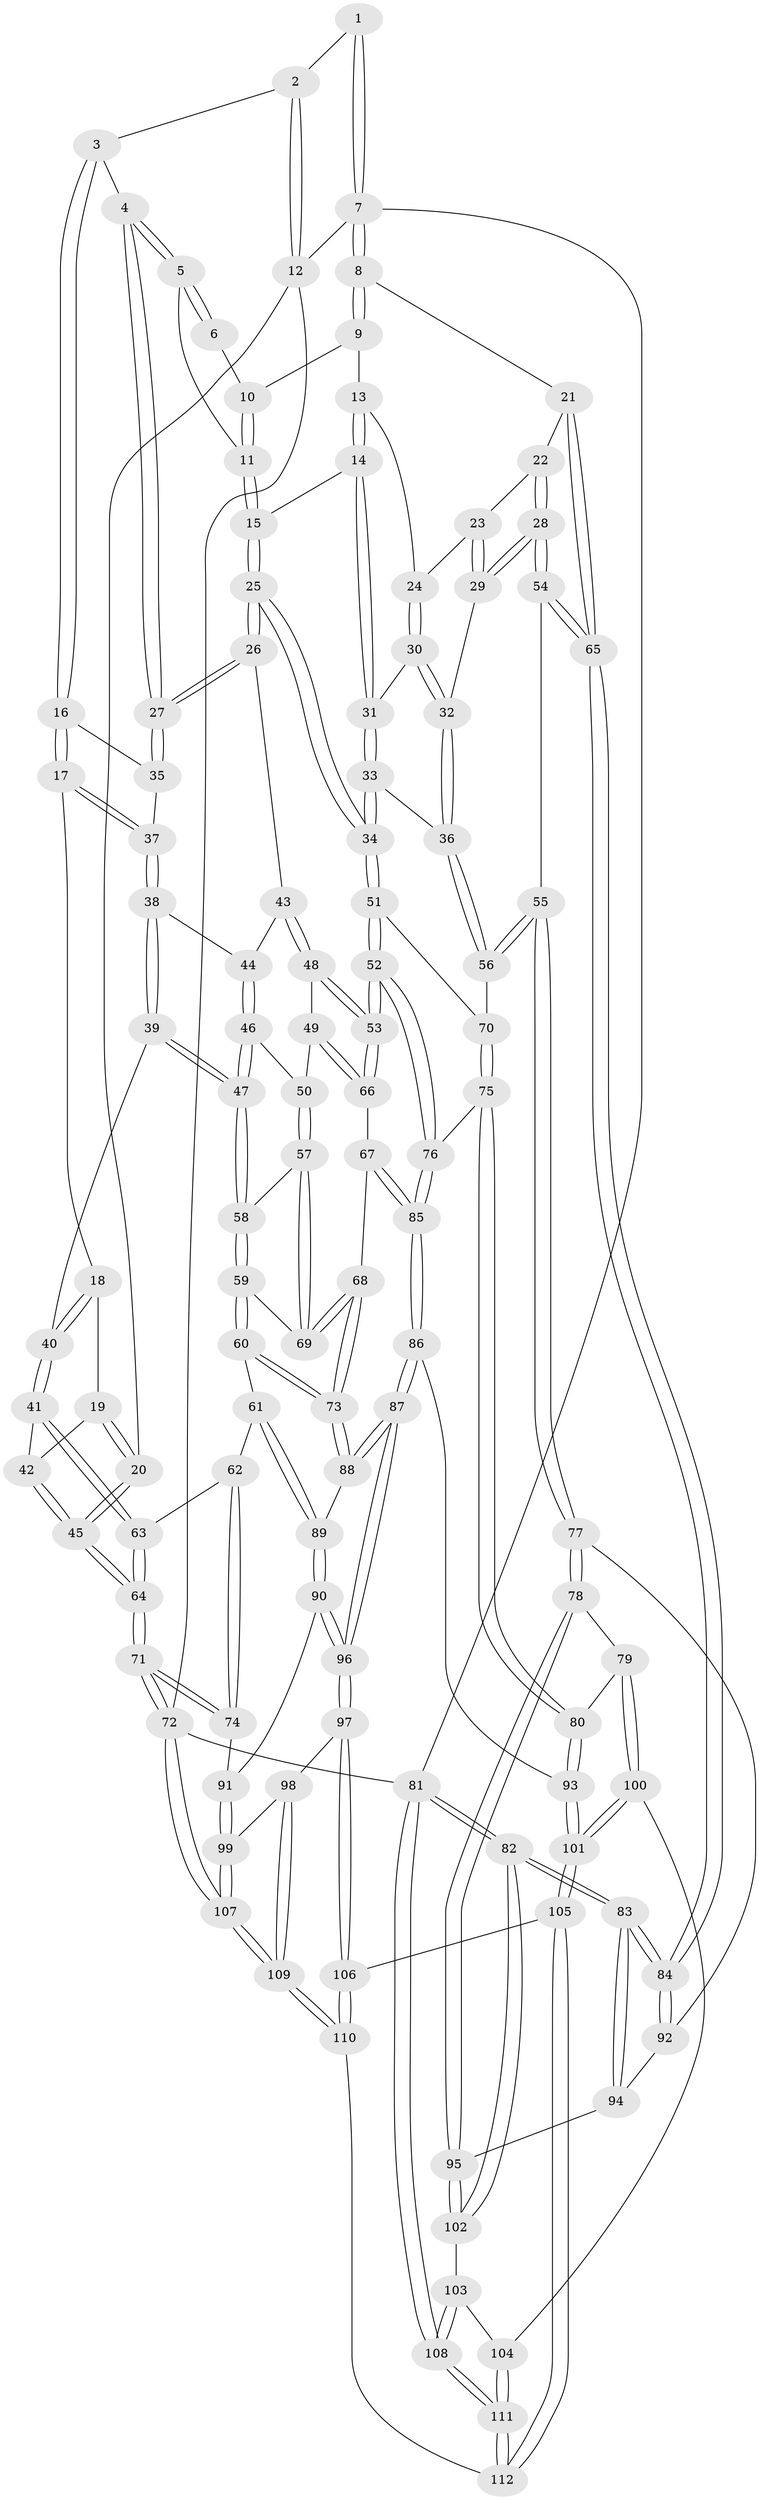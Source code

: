 // coarse degree distribution, {3: 0.20588235294117646, 4: 0.3088235294117647, 5: 0.4117647058823529, 6: 0.07352941176470588}
// Generated by graph-tools (version 1.1) at 2025/24/03/03/25 07:24:32]
// undirected, 112 vertices, 277 edges
graph export_dot {
graph [start="1"]
  node [color=gray90,style=filled];
  1 [pos="+0.7119206015701627+0"];
  2 [pos="+0.1684983526497183+0"];
  3 [pos="+0.25763308277995284+0.010241553673183402"];
  4 [pos="+0.4619905703573251+0.19242951636724764"];
  5 [pos="+0.6658198428227708+0.05674642240992764"];
  6 [pos="+0.7041546498309722+0"];
  7 [pos="+1+0"];
  8 [pos="+1+0"];
  9 [pos="+0.8590131060425243+0.1853841403165249"];
  10 [pos="+0.8321363872596689+0.15450160037113977"];
  11 [pos="+0.6904441131314307+0.19468869125740976"];
  12 [pos="+0+0"];
  13 [pos="+0.8559623037018306+0.2143786909645233"];
  14 [pos="+0.7292908933118366+0.22587662000657244"];
  15 [pos="+0.690980757802964+0.2008815797001454"];
  16 [pos="+0.25324197090364853+0.21391874364752167"];
  17 [pos="+0.21187354843839412+0.30496483902071886"];
  18 [pos="+0.20660875728805006+0.31054937250811576"];
  19 [pos="+0.17869518057839257+0.3189227972930584"];
  20 [pos="+0+0.208679513357054"];
  21 [pos="+1+0"];
  22 [pos="+0.9556280034938442+0.2370703071571614"];
  23 [pos="+0.9211409324209936+0.24439760694018658"];
  24 [pos="+0.8639868893250379+0.22807601897416624"];
  25 [pos="+0.5644927333701071+0.34016132986715564"];
  26 [pos="+0.5058879861729277+0.3184832921133316"];
  27 [pos="+0.48767481628424925+0.2937450011554693"];
  28 [pos="+1+0.4177716453710025"];
  29 [pos="+0.9264580784102946+0.4050883336235298"];
  30 [pos="+0.8446397908278797+0.2914515727635936"];
  31 [pos="+0.7629048314488388+0.30400932514948287"];
  32 [pos="+0.8941646789198673+0.4068891936638379"];
  33 [pos="+0.7311126967508217+0.4212426417939898"];
  34 [pos="+0.638950239339672+0.44165787855485295"];
  35 [pos="+0.3472584540649089+0.3068742819595116"];
  36 [pos="+0.8244456048490646+0.4437526213081543"];
  37 [pos="+0.316774217733371+0.35204767992598357"];
  38 [pos="+0.3172999325925037+0.3783976238642906"];
  39 [pos="+0.2706657682389066+0.44637476546854826"];
  40 [pos="+0.26143372811729965+0.4440999486140752"];
  41 [pos="+0.19065208652372467+0.4636914156846833"];
  42 [pos="+0.1485075276623479+0.4050877188649945"];
  43 [pos="+0.4665151695956603+0.3639142744939681"];
  44 [pos="+0.4129431290656142+0.39913054178269824"];
  45 [pos="+0+0.4097143409964709"];
  46 [pos="+0.37432436175735123+0.46451864248000657"];
  47 [pos="+0.28367100367630804+0.46063346798559346"];
  48 [pos="+0.4581117875481261+0.462016505666585"];
  49 [pos="+0.4212135647241163+0.5039729444098359"];
  50 [pos="+0.38096201622362535+0.4755171754049519"];
  51 [pos="+0.6231361013306591+0.5025898212539303"];
  52 [pos="+0.6056438907037766+0.5567276125281301"];
  53 [pos="+0.5518515607213301+0.557160335538562"];
  54 [pos="+1+0.44073047839710494"];
  55 [pos="+0.8633426810003042+0.6054808034308647"];
  56 [pos="+0.8402532095046402+0.5706910902474429"];
  57 [pos="+0.3591240403193112+0.5352805058332102"];
  58 [pos="+0.287752115961778+0.5051247428474165"];
  59 [pos="+0.2759051352209335+0.5672369423420985"];
  60 [pos="+0.2449391168812783+0.6103898458674336"];
  61 [pos="+0.2179475776891044+0.6105593651265903"];
  62 [pos="+0.15215816837303417+0.5473351157324153"];
  63 [pos="+0.14633070853926772+0.5273925393801648"];
  64 [pos="+0+0.4117531568036885"];
  65 [pos="+1+0.4534879217177737"];
  66 [pos="+0.4529937421738789+0.5730649119199531"];
  67 [pos="+0.434578514886214+0.5885924089121503"];
  68 [pos="+0.39085433702463523+0.5850278383107009"];
  69 [pos="+0.3697247980697059+0.5690925582873912"];
  70 [pos="+0.8374569342264321+0.5708858686724284"];
  71 [pos="+0+0.753676196606786"];
  72 [pos="+0+1"];
  73 [pos="+0.30160944674186224+0.6647837165062797"];
  74 [pos="+0+0.7396480171753694"];
  75 [pos="+0.6303345949410863+0.6061062705202618"];
  76 [pos="+0.6095978309685883+0.5678097390255039"];
  77 [pos="+0.8717163190675333+0.6517276670163473"];
  78 [pos="+0.7808397548400734+0.7337040945546198"];
  79 [pos="+0.7207990266898798+0.747266337180757"];
  80 [pos="+0.643835636826549+0.6557153607554929"];
  81 [pos="+1+1"];
  82 [pos="+1+1"];
  83 [pos="+1+0.7933066119473611"];
  84 [pos="+1+0.6283183245149477"];
  85 [pos="+0.4257342020165099+0.7358630202081613"];
  86 [pos="+0.4150372877793601+0.7743125324249934"];
  87 [pos="+0.36848238486246065+0.7934942338744806"];
  88 [pos="+0.3303272071133365+0.7371993588636859"];
  89 [pos="+0.1508486892847131+0.707967883416837"];
  90 [pos="+0.10725158504880136+0.7438924516919379"];
  91 [pos="+0.09119176152395943+0.7521401894146388"];
  92 [pos="+0.8916324066242053+0.65833271808999"];
  93 [pos="+0.4707459092246876+0.7842802976330452"];
  94 [pos="+0.9500910795213193+0.7722668482337466"];
  95 [pos="+0.8915248584149654+0.8349688357570856"];
  96 [pos="+0.3654577332772279+0.7984988286023773"];
  97 [pos="+0.3423883983586355+0.8570773152284801"];
  98 [pos="+0.302183530302429+0.8771449807201144"];
  99 [pos="+0.20468184080010982+0.8907777949744229"];
  100 [pos="+0.6886677414424959+0.8431467399015483"];
  101 [pos="+0.6214011971311624+0.9053967161720526"];
  102 [pos="+0.8982932468097498+0.8759803638306551"];
  103 [pos="+0.8689863275722318+0.9059434709255406"];
  104 [pos="+0.8254775601058588+0.9245442013430627"];
  105 [pos="+0.5965751159865118+1"];
  106 [pos="+0.3532067544439182+0.874428825563713"];
  107 [pos="+0+1"];
  108 [pos="+1+1"];
  109 [pos="+0.21108831188670682+1"];
  110 [pos="+0.42020609641997253+1"];
  111 [pos="+0.7505447213497044+1"];
  112 [pos="+0.6077752171997554+1"];
  1 -- 2;
  1 -- 7;
  1 -- 7;
  2 -- 3;
  2 -- 12;
  2 -- 12;
  3 -- 4;
  3 -- 16;
  3 -- 16;
  4 -- 5;
  4 -- 5;
  4 -- 27;
  4 -- 27;
  5 -- 6;
  5 -- 6;
  5 -- 11;
  6 -- 10;
  7 -- 8;
  7 -- 8;
  7 -- 12;
  7 -- 81;
  8 -- 9;
  8 -- 9;
  8 -- 21;
  9 -- 10;
  9 -- 13;
  10 -- 11;
  10 -- 11;
  11 -- 15;
  11 -- 15;
  12 -- 20;
  12 -- 72;
  13 -- 14;
  13 -- 14;
  13 -- 24;
  14 -- 15;
  14 -- 31;
  14 -- 31;
  15 -- 25;
  15 -- 25;
  16 -- 17;
  16 -- 17;
  16 -- 35;
  17 -- 18;
  17 -- 37;
  17 -- 37;
  18 -- 19;
  18 -- 40;
  18 -- 40;
  19 -- 20;
  19 -- 20;
  19 -- 42;
  20 -- 45;
  20 -- 45;
  21 -- 22;
  21 -- 65;
  21 -- 65;
  22 -- 23;
  22 -- 28;
  22 -- 28;
  23 -- 24;
  23 -- 29;
  23 -- 29;
  24 -- 30;
  24 -- 30;
  25 -- 26;
  25 -- 26;
  25 -- 34;
  25 -- 34;
  26 -- 27;
  26 -- 27;
  26 -- 43;
  27 -- 35;
  27 -- 35;
  28 -- 29;
  28 -- 29;
  28 -- 54;
  28 -- 54;
  29 -- 32;
  30 -- 31;
  30 -- 32;
  30 -- 32;
  31 -- 33;
  31 -- 33;
  32 -- 36;
  32 -- 36;
  33 -- 34;
  33 -- 34;
  33 -- 36;
  34 -- 51;
  34 -- 51;
  35 -- 37;
  36 -- 56;
  36 -- 56;
  37 -- 38;
  37 -- 38;
  38 -- 39;
  38 -- 39;
  38 -- 44;
  39 -- 40;
  39 -- 47;
  39 -- 47;
  40 -- 41;
  40 -- 41;
  41 -- 42;
  41 -- 63;
  41 -- 63;
  42 -- 45;
  42 -- 45;
  43 -- 44;
  43 -- 48;
  43 -- 48;
  44 -- 46;
  44 -- 46;
  45 -- 64;
  45 -- 64;
  46 -- 47;
  46 -- 47;
  46 -- 50;
  47 -- 58;
  47 -- 58;
  48 -- 49;
  48 -- 53;
  48 -- 53;
  49 -- 50;
  49 -- 66;
  49 -- 66;
  50 -- 57;
  50 -- 57;
  51 -- 52;
  51 -- 52;
  51 -- 70;
  52 -- 53;
  52 -- 53;
  52 -- 76;
  52 -- 76;
  53 -- 66;
  53 -- 66;
  54 -- 55;
  54 -- 65;
  54 -- 65;
  55 -- 56;
  55 -- 56;
  55 -- 77;
  55 -- 77;
  56 -- 70;
  57 -- 58;
  57 -- 69;
  57 -- 69;
  58 -- 59;
  58 -- 59;
  59 -- 60;
  59 -- 60;
  59 -- 69;
  60 -- 61;
  60 -- 73;
  60 -- 73;
  61 -- 62;
  61 -- 89;
  61 -- 89;
  62 -- 63;
  62 -- 74;
  62 -- 74;
  63 -- 64;
  63 -- 64;
  64 -- 71;
  64 -- 71;
  65 -- 84;
  65 -- 84;
  66 -- 67;
  67 -- 68;
  67 -- 85;
  67 -- 85;
  68 -- 69;
  68 -- 69;
  68 -- 73;
  68 -- 73;
  70 -- 75;
  70 -- 75;
  71 -- 72;
  71 -- 72;
  71 -- 74;
  71 -- 74;
  72 -- 107;
  72 -- 107;
  72 -- 81;
  73 -- 88;
  73 -- 88;
  74 -- 91;
  75 -- 76;
  75 -- 80;
  75 -- 80;
  76 -- 85;
  76 -- 85;
  77 -- 78;
  77 -- 78;
  77 -- 92;
  78 -- 79;
  78 -- 95;
  78 -- 95;
  79 -- 80;
  79 -- 100;
  79 -- 100;
  80 -- 93;
  80 -- 93;
  81 -- 82;
  81 -- 82;
  81 -- 108;
  81 -- 108;
  82 -- 83;
  82 -- 83;
  82 -- 102;
  82 -- 102;
  83 -- 84;
  83 -- 84;
  83 -- 94;
  83 -- 94;
  84 -- 92;
  84 -- 92;
  85 -- 86;
  85 -- 86;
  86 -- 87;
  86 -- 87;
  86 -- 93;
  87 -- 88;
  87 -- 88;
  87 -- 96;
  87 -- 96;
  88 -- 89;
  89 -- 90;
  89 -- 90;
  90 -- 91;
  90 -- 96;
  90 -- 96;
  91 -- 99;
  91 -- 99;
  92 -- 94;
  93 -- 101;
  93 -- 101;
  94 -- 95;
  95 -- 102;
  95 -- 102;
  96 -- 97;
  96 -- 97;
  97 -- 98;
  97 -- 106;
  97 -- 106;
  98 -- 99;
  98 -- 109;
  98 -- 109;
  99 -- 107;
  99 -- 107;
  100 -- 101;
  100 -- 101;
  100 -- 104;
  101 -- 105;
  101 -- 105;
  102 -- 103;
  103 -- 104;
  103 -- 108;
  103 -- 108;
  104 -- 111;
  104 -- 111;
  105 -- 106;
  105 -- 112;
  105 -- 112;
  106 -- 110;
  106 -- 110;
  107 -- 109;
  107 -- 109;
  108 -- 111;
  108 -- 111;
  109 -- 110;
  109 -- 110;
  110 -- 112;
  111 -- 112;
  111 -- 112;
}
